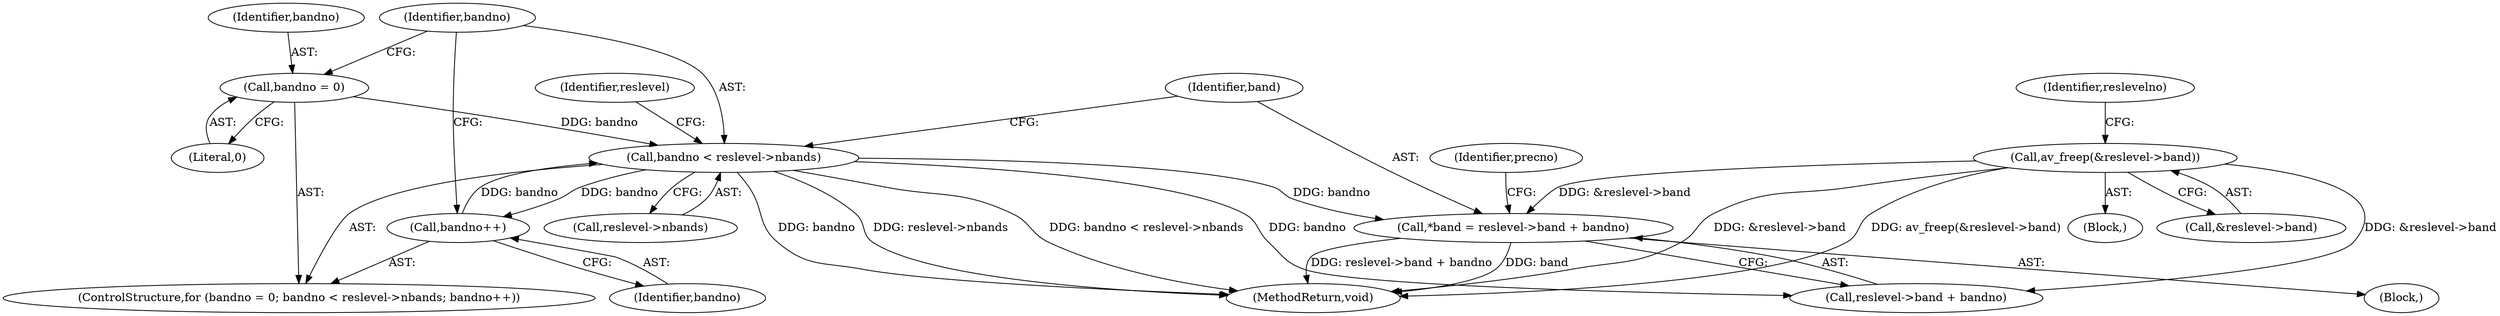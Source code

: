 digraph "0_FFmpeg_912ce9dd2080c5837285a471d750fa311e09b555@integer" {
"1000144" [label="(Call,*band = reslevel->band + bandno)"];
"1000200" [label="(Call,av_freep(&reslevel->band))"];
"1000135" [label="(Call,bandno < reslevel->nbands)"];
"1000140" [label="(Call,bandno++)"];
"1000132" [label="(Call,bandno = 0)"];
"1000144" [label="(Call,*band = reslevel->band + bandno)"];
"1000141" [label="(Identifier,bandno)"];
"1000122" [label="(Block,)"];
"1000137" [label="(Call,reslevel->nbands)"];
"1000133" [label="(Identifier,bandno)"];
"1000134" [label="(Literal,0)"];
"1000121" [label="(Identifier,reslevelno)"];
"1000200" [label="(Call,av_freep(&reslevel->band))"];
"1000225" [label="(MethodReturn,void)"];
"1000201" [label="(Call,&reslevel->band)"];
"1000135" [label="(Call,bandno < reslevel->nbands)"];
"1000145" [label="(Identifier,band)"];
"1000140" [label="(Call,bandno++)"];
"1000142" [label="(Block,)"];
"1000203" [label="(Identifier,reslevel)"];
"1000136" [label="(Identifier,bandno)"];
"1000132" [label="(Call,bandno = 0)"];
"1000153" [label="(Identifier,precno)"];
"1000146" [label="(Call,reslevel->band + bandno)"];
"1000131" [label="(ControlStructure,for (bandno = 0; bandno < reslevel->nbands; bandno++))"];
"1000144" -> "1000142"  [label="AST: "];
"1000144" -> "1000146"  [label="CFG: "];
"1000145" -> "1000144"  [label="AST: "];
"1000146" -> "1000144"  [label="AST: "];
"1000153" -> "1000144"  [label="CFG: "];
"1000144" -> "1000225"  [label="DDG: band"];
"1000144" -> "1000225"  [label="DDG: reslevel->band + bandno"];
"1000200" -> "1000144"  [label="DDG: &reslevel->band"];
"1000135" -> "1000144"  [label="DDG: bandno"];
"1000200" -> "1000122"  [label="AST: "];
"1000200" -> "1000201"  [label="CFG: "];
"1000201" -> "1000200"  [label="AST: "];
"1000121" -> "1000200"  [label="CFG: "];
"1000200" -> "1000225"  [label="DDG: &reslevel->band"];
"1000200" -> "1000225"  [label="DDG: av_freep(&reslevel->band)"];
"1000200" -> "1000146"  [label="DDG: &reslevel->band"];
"1000135" -> "1000131"  [label="AST: "];
"1000135" -> "1000137"  [label="CFG: "];
"1000136" -> "1000135"  [label="AST: "];
"1000137" -> "1000135"  [label="AST: "];
"1000145" -> "1000135"  [label="CFG: "];
"1000203" -> "1000135"  [label="CFG: "];
"1000135" -> "1000225"  [label="DDG: bandno < reslevel->nbands"];
"1000135" -> "1000225"  [label="DDG: bandno"];
"1000135" -> "1000225"  [label="DDG: reslevel->nbands"];
"1000140" -> "1000135"  [label="DDG: bandno"];
"1000132" -> "1000135"  [label="DDG: bandno"];
"1000135" -> "1000140"  [label="DDG: bandno"];
"1000135" -> "1000146"  [label="DDG: bandno"];
"1000140" -> "1000131"  [label="AST: "];
"1000140" -> "1000141"  [label="CFG: "];
"1000141" -> "1000140"  [label="AST: "];
"1000136" -> "1000140"  [label="CFG: "];
"1000132" -> "1000131"  [label="AST: "];
"1000132" -> "1000134"  [label="CFG: "];
"1000133" -> "1000132"  [label="AST: "];
"1000134" -> "1000132"  [label="AST: "];
"1000136" -> "1000132"  [label="CFG: "];
}
